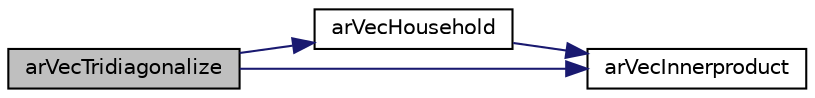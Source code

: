 digraph "arVecTridiagonalize"
{
 // INTERACTIVE_SVG=YES
  edge [fontname="Helvetica",fontsize="10",labelfontname="Helvetica",labelfontsize="10"];
  node [fontname="Helvetica",fontsize="10",shape=record];
  rankdir="LR";
  Node1 [label="arVecTridiagonalize",height=0.2,width=0.4,color="black", fillcolor="grey75", style="filled", fontcolor="black"];
  Node1 -> Node2 [color="midnightblue",fontsize="10",style="solid",fontname="Helvetica"];
  Node2 [label="arVecHousehold",height=0.2,width=0.4,color="black", fillcolor="white", style="filled",URL="$matrix_8h.html#a22c1accf34e23812321b7f9e844fbbb8"];
  Node2 -> Node3 [color="midnightblue",fontsize="10",style="solid",fontname="Helvetica"];
  Node3 [label="arVecInnerproduct",height=0.2,width=0.4,color="black", fillcolor="white", style="filled",URL="$matrix_8h.html#ad8f6d1df45e917e283188c5b1a40e4ff"];
  Node1 -> Node3 [color="midnightblue",fontsize="10",style="solid",fontname="Helvetica"];
}
